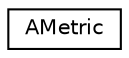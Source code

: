 digraph "Graphical Class Hierarchy"
{
 // LATEX_PDF_SIZE
  edge [fontname="Helvetica",fontsize="10",labelfontname="Helvetica",labelfontsize="10"];
  node [fontname="Helvetica",fontsize="10",shape=record];
  rankdir="LR";
  Node0 [label="AMetric",height=0.2,width=0.4,color="black", fillcolor="white", style="filled",URL="$classAMetric.html",tooltip="Stores dimensions in scalable units (dp, pt, etc...)."];
}
